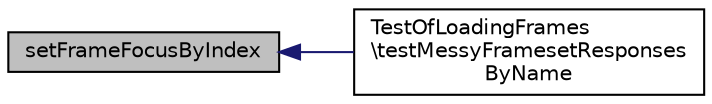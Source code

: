 digraph "setFrameFocusByIndex"
{
  edge [fontname="Helvetica",fontsize="10",labelfontname="Helvetica",labelfontsize="10"];
  node [fontname="Helvetica",fontsize="10",shape=record];
  rankdir="LR";
  Node1 [label="setFrameFocusByIndex",height=0.2,width=0.4,color="black", fillcolor="grey75", style="filled" fontcolor="black"];
  Node1 -> Node2 [dir="back",color="midnightblue",fontsize="10",style="solid",fontname="Helvetica"];
  Node2 [label="TestOfLoadingFrames\l\\testMessyFramesetResponses\lByName",height=0.2,width=0.4,color="black", fillcolor="white", style="filled",URL="$class_test_of_loading_frames.html#a5a9a03e2d063d04d5be863f0edb7d7a7"];
}
